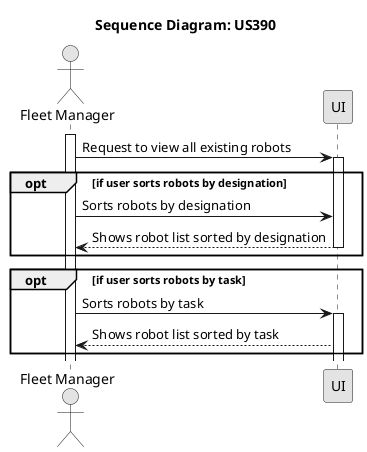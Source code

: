 @startuml 
skinparam Monochrome true
skinparam PackageStyle rectangle
skinparam Shadowing false

title Sequence Diagram: US390

actor "Fleet Manager" as User
participant "UI" as UI

activate User

User -> UI: Request to view all existing robots 
activate UI

opt if user sorts robots by designation
User -> UI : Sorts robots by designation
UI --> User : Shows robot list sorted by designation
deactivate UI
end 

opt if user sorts robots by task 
User -> UI : Sorts robots by task
activate UI
UI --> User : Shows robot list sorted by task
end

@enduml

